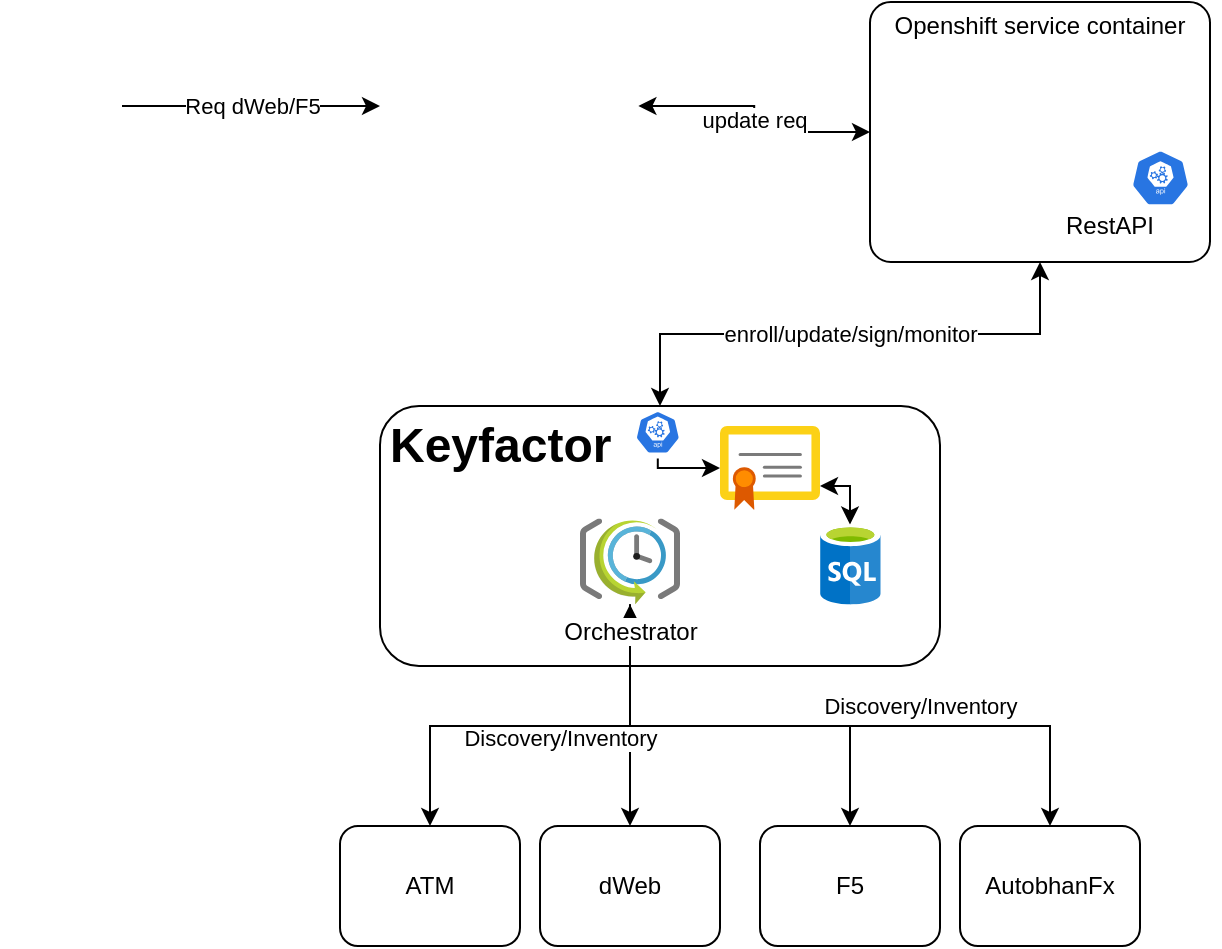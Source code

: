 <mxfile version="13.7.2" type="github">
  <diagram id="kiFxhj90Ovs1g09nXB99" name="Page-1">
    <mxGraphModel dx="946" dy="538" grid="1" gridSize="10" guides="1" tooltips="1" connect="1" arrows="1" fold="1" page="1" pageScale="1" pageWidth="827" pageHeight="1169" math="0" shadow="0">
      <root>
        <mxCell id="0" />
        <mxCell id="1" parent="0" />
        <mxCell id="RpULbR8xR-r9eMQtJQJ8-15" value="" style="rounded=1;whiteSpace=wrap;html=1;" parent="1" vertex="1">
          <mxGeometry x="230" y="280" width="280" height="130" as="geometry" />
        </mxCell>
        <mxCell id="RpULbR8xR-r9eMQtJQJ8-30" value="enroll/update/sign/monitor" style="edgeStyle=orthogonalEdgeStyle;rounded=0;orthogonalLoop=1;jettySize=auto;html=1;startArrow=classic;startFill=1;" parent="1" source="RpULbR8xR-r9eMQtJQJ8-8" target="RpULbR8xR-r9eMQtJQJ8-15" edge="1">
          <mxGeometry relative="1" as="geometry" />
        </mxCell>
        <mxCell id="RpULbR8xR-r9eMQtJQJ8-8" value="" style="rounded=1;whiteSpace=wrap;html=1;arcSize=8;" parent="1" vertex="1">
          <mxGeometry x="475" y="78" width="170" height="130" as="geometry" />
        </mxCell>
        <mxCell id="RpULbR8xR-r9eMQtJQJ8-10" value="update req" style="edgeStyle=orthogonalEdgeStyle;rounded=0;orthogonalLoop=1;jettySize=auto;html=1;entryX=0;entryY=0.5;entryDx=0;entryDy=0;startArrow=classic;startFill=1;" parent="1" source="RpULbR8xR-r9eMQtJQJ8-4" target="RpULbR8xR-r9eMQtJQJ8-8" edge="1">
          <mxGeometry relative="1" as="geometry" />
        </mxCell>
        <mxCell id="RpULbR8xR-r9eMQtJQJ8-4" value="" style="shape=image;imageAspect=0;aspect=fixed;verticalLabelPosition=bottom;verticalAlign=top;image=https://pngimage.net/wp-content/uploads/2018/06/servicenow-logo-png-7.png;" parent="1" vertex="1">
          <mxGeometry x="230" y="90" width="129.2" height="80" as="geometry" />
        </mxCell>
        <mxCell id="RpULbR8xR-r9eMQtJQJ8-6" value="Req dWeb/F5" style="edgeStyle=orthogonalEdgeStyle;rounded=0;orthogonalLoop=1;jettySize=auto;html=1;entryX=0;entryY=0.5;entryDx=0;entryDy=0;" parent="1" source="RpULbR8xR-r9eMQtJQJ8-5" target="RpULbR8xR-r9eMQtJQJ8-4" edge="1">
          <mxGeometry relative="1" as="geometry" />
        </mxCell>
        <mxCell id="RpULbR8xR-r9eMQtJQJ8-5" value="" style="shape=image;html=1;verticalAlign=top;verticalLabelPosition=bottom;labelBackgroundColor=#ffffff;imageAspect=0;aspect=fixed;image=https://cdn0.iconfinder.com/data/icons/hamburg/32/hire-me.png" parent="1" vertex="1">
          <mxGeometry x="40" y="99.5" width="61" height="61" as="geometry" />
        </mxCell>
        <mxCell id="RpULbR8xR-r9eMQtJQJ8-7" value="" style="shape=image;imageAspect=0;aspect=fixed;verticalLabelPosition=bottom;verticalAlign=top;image=https://www.thecuriousdev.org/wp-content/uploads/2017/12/spring-boot-logo.png;" parent="1" vertex="1">
          <mxGeometry x="484" y="110.25" width="113.81" height="59.75" as="geometry" />
        </mxCell>
        <mxCell id="RpULbR8xR-r9eMQtJQJ8-17" value="&lt;h1&gt;Keyfactor&lt;/h1&gt;" style="text;html=1;strokeColor=none;fillColor=none;spacing=5;spacingTop=-20;whiteSpace=wrap;overflow=hidden;rounded=0;" parent="1" vertex="1">
          <mxGeometry x="230" y="280" width="170" height="40" as="geometry" />
        </mxCell>
        <mxCell id="RpULbR8xR-r9eMQtJQJ8-40" style="edgeStyle=orthogonalEdgeStyle;rounded=0;orthogonalLoop=1;jettySize=auto;html=1;startArrow=classic;startFill=1;" parent="1" source="RpULbR8xR-r9eMQtJQJ8-18" target="RpULbR8xR-r9eMQtJQJ8-36" edge="1">
          <mxGeometry relative="1" as="geometry">
            <Array as="points">
              <mxPoint x="465" y="320" />
            </Array>
          </mxGeometry>
        </mxCell>
        <mxCell id="RpULbR8xR-r9eMQtJQJ8-18" value="" style="aspect=fixed;html=1;points=[];align=center;image;fontSize=12;image=img/lib/mscae/Certificate.svg;" parent="1" vertex="1">
          <mxGeometry x="400" y="290" width="50" height="41.99" as="geometry" />
        </mxCell>
        <mxCell id="RpULbR8xR-r9eMQtJQJ8-23" value="Discovery/Inventory" style="edgeStyle=orthogonalEdgeStyle;rounded=0;orthogonalLoop=1;jettySize=auto;html=1;entryX=0.5;entryY=0;entryDx=0;entryDy=0;" parent="1" source="RpULbR8xR-r9eMQtJQJ8-20" target="RpULbR8xR-r9eMQtJQJ8-31" edge="1">
          <mxGeometry x="0.378" y="-36" relative="1" as="geometry">
            <mxPoint x="300" y="460" as="targetPoint" />
            <Array as="points">
              <mxPoint x="355" y="470" />
              <mxPoint x="355" y="470" />
            </Array>
            <mxPoint x="1" y="-10" as="offset" />
          </mxGeometry>
        </mxCell>
        <mxCell id="RpULbR8xR-r9eMQtJQJ8-34" value="Discovery/Inventory" style="edgeStyle=orthogonalEdgeStyle;rounded=0;orthogonalLoop=1;jettySize=auto;html=1;startArrow=classic;startFill=1;" parent="1" source="RpULbR8xR-r9eMQtJQJ8-20" target="RpULbR8xR-r9eMQtJQJ8-32" edge="1">
          <mxGeometry x="0.547" y="36" relative="1" as="geometry">
            <Array as="points">
              <mxPoint x="355" y="440" />
              <mxPoint x="465" y="440" />
            </Array>
            <mxPoint x="-1" y="-10" as="offset" />
          </mxGeometry>
        </mxCell>
        <mxCell id="jqjpjDshXrfnDA7HH064-4" style="edgeStyle=orthogonalEdgeStyle;rounded=0;orthogonalLoop=1;jettySize=auto;html=1;" edge="1" parent="1" source="RpULbR8xR-r9eMQtJQJ8-20" target="jqjpjDshXrfnDA7HH064-1">
          <mxGeometry relative="1" as="geometry">
            <Array as="points">
              <mxPoint x="355" y="440" />
              <mxPoint x="565" y="440" />
            </Array>
          </mxGeometry>
        </mxCell>
        <mxCell id="jqjpjDshXrfnDA7HH064-5" style="edgeStyle=orthogonalEdgeStyle;rounded=0;orthogonalLoop=1;jettySize=auto;html=1;entryX=0.5;entryY=0;entryDx=0;entryDy=0;" edge="1" parent="1" source="RpULbR8xR-r9eMQtJQJ8-20" target="jqjpjDshXrfnDA7HH064-2">
          <mxGeometry relative="1" as="geometry">
            <Array as="points">
              <mxPoint x="355" y="440" />
              <mxPoint x="255" y="440" />
            </Array>
          </mxGeometry>
        </mxCell>
        <mxCell id="RpULbR8xR-r9eMQtJQJ8-20" value="Orchestrator" style="aspect=fixed;html=1;points=[];align=center;image;fontSize=12;image=img/lib/mscae/SchedulerJobCollection.svg;" parent="1" vertex="1">
          <mxGeometry x="330" y="336.22" width="50" height="43" as="geometry" />
        </mxCell>
        <mxCell id="RpULbR8xR-r9eMQtJQJ8-29" value="Openshift service container" style="text;html=1;strokeColor=none;fillColor=none;align=center;verticalAlign=middle;whiteSpace=wrap;rounded=0;" parent="1" vertex="1">
          <mxGeometry x="470" y="79.5" width="180" height="20" as="geometry" />
        </mxCell>
        <mxCell id="RpULbR8xR-r9eMQtJQJ8-31" value="dWeb" style="rounded=1;whiteSpace=wrap;html=1;" parent="1" vertex="1">
          <mxGeometry x="310" y="490" width="90" height="60" as="geometry" />
        </mxCell>
        <mxCell id="RpULbR8xR-r9eMQtJQJ8-32" value="F5" style="rounded=1;whiteSpace=wrap;html=1;" parent="1" vertex="1">
          <mxGeometry x="420" y="490" width="90" height="60" as="geometry" />
        </mxCell>
        <mxCell id="RpULbR8xR-r9eMQtJQJ8-36" value="" style="aspect=fixed;html=1;points=[];align=center;image;fontSize=12;image=img/lib/mscae/SQL_Database_generic.svg;" parent="1" vertex="1">
          <mxGeometry x="450.0" y="339.22" width="30.4" height="40" as="geometry" />
        </mxCell>
        <mxCell id="jqjpjDshXrfnDA7HH064-1" value="AutobhanFx" style="rounded=1;whiteSpace=wrap;html=1;" vertex="1" parent="1">
          <mxGeometry x="520" y="490" width="90" height="60" as="geometry" />
        </mxCell>
        <mxCell id="jqjpjDshXrfnDA7HH064-2" value="ATM" style="rounded=1;whiteSpace=wrap;html=1;" vertex="1" parent="1">
          <mxGeometry x="210" y="490" width="90" height="60" as="geometry" />
        </mxCell>
        <mxCell id="jqjpjDshXrfnDA7HH064-6" value="" style="html=1;dashed=0;whitespace=wrap;fillColor=#2875E2;strokeColor=#ffffff;points=[[0.005,0.63,0],[0.1,0.2,0],[0.9,0.2,0],[0.5,0,0],[0.995,0.63,0],[0.72,0.99,0],[0.5,1,0],[0.28,0.99,0]];shape=mxgraph.kubernetes.icon;prIcon=api" vertex="1" parent="1">
          <mxGeometry x="605.25" y="152" width="30" height="28" as="geometry" />
        </mxCell>
        <mxCell id="jqjpjDshXrfnDA7HH064-9" style="edgeStyle=orthogonalEdgeStyle;rounded=0;orthogonalLoop=1;jettySize=auto;html=1;" edge="1" parent="1" source="jqjpjDshXrfnDA7HH064-7" target="RpULbR8xR-r9eMQtJQJ8-18">
          <mxGeometry relative="1" as="geometry">
            <Array as="points">
              <mxPoint x="369" y="311" />
            </Array>
          </mxGeometry>
        </mxCell>
        <mxCell id="jqjpjDshXrfnDA7HH064-7" value="" style="html=1;dashed=0;whitespace=wrap;fillColor=#2875E2;strokeColor=#ffffff;points=[[0.005,0.63,0],[0.1,0.2,0],[0.9,0.2,0],[0.5,0,0],[0.995,0.63,0],[0.72,0.99,0],[0.5,1,0],[0.28,0.99,0]];shape=mxgraph.kubernetes.icon;prIcon=api" vertex="1" parent="1">
          <mxGeometry x="357.81" y="280" width="22.19" height="26.28" as="geometry" />
        </mxCell>
        <mxCell id="jqjpjDshXrfnDA7HH064-10" value="RestAPI" style="text;html=1;strokeColor=none;fillColor=none;align=center;verticalAlign=middle;whiteSpace=wrap;rounded=0;" vertex="1" parent="1">
          <mxGeometry x="575" y="180" width="40" height="20" as="geometry" />
        </mxCell>
        <mxCell id="jqjpjDshXrfnDA7HH064-11" style="edgeStyle=orthogonalEdgeStyle;rounded=0;orthogonalLoop=1;jettySize=auto;html=1;exitX=0.5;exitY=1;exitDx=0;exitDy=0;" edge="1" parent="1" source="jqjpjDshXrfnDA7HH064-10" target="jqjpjDshXrfnDA7HH064-10">
          <mxGeometry relative="1" as="geometry" />
        </mxCell>
        <mxCell id="jqjpjDshXrfnDA7HH064-13" value="" style="shape=image;html=1;verticalAlign=top;verticalLabelPosition=bottom;labelBackgroundColor=#ffffff;imageAspect=0;aspect=fixed;image=https://cdn4.iconfinder.com/data/icons/logos-and-brands/512/181_Java_logo_logos-128.png" vertex="1" parent="1">
          <mxGeometry x="575" y="139.75" width="30.25" height="30.25" as="geometry" />
        </mxCell>
      </root>
    </mxGraphModel>
  </diagram>
</mxfile>
